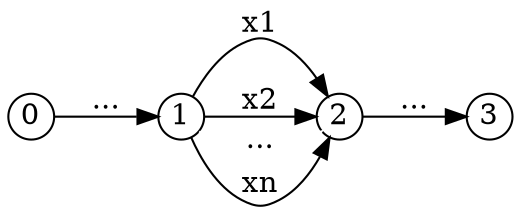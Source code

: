 digraph g
{
rankdir=LR
node [shape=circle fixedsize=true width=0.3]
0 -> 1 [label="..."]
1 -> 2 [label="x1"]
1 -> 2 [label="x2"]
1 -> 2 [label="..." color="white"]
1 -> 2 [label="xn"]
2 -> 3 [label="..."]
}